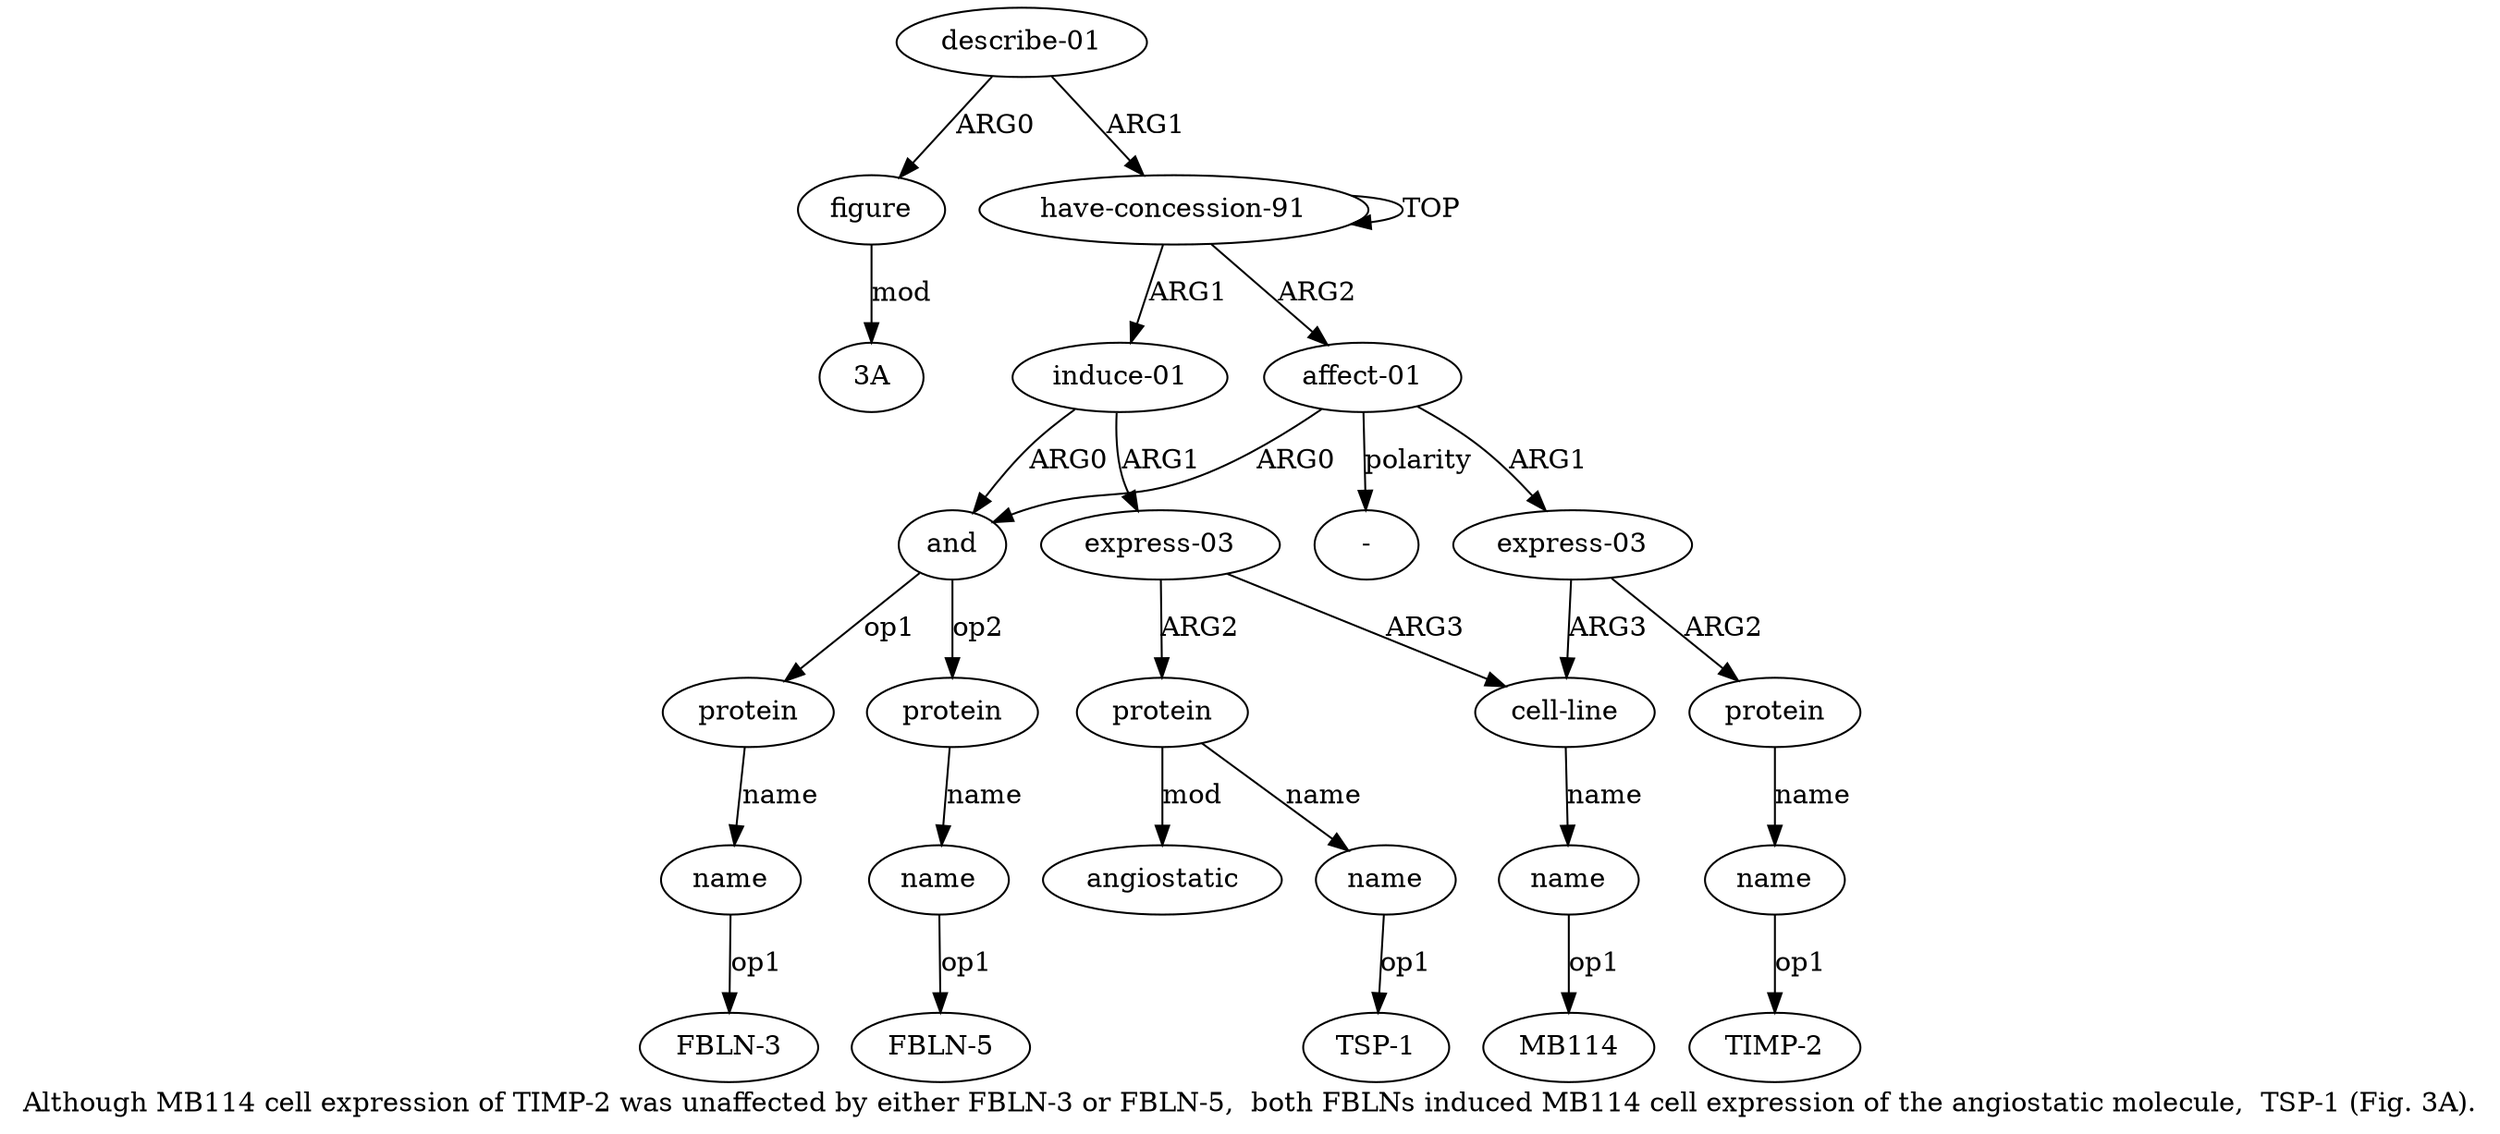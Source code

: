 digraph  {
	graph [label="Although MB114 cell expression of TIMP-2 was unaffected by either FBLN-3 or FBLN-5,  both FBLNs induced MB114 cell expression of \
the angiostatic molecule,  TSP-1 (Fig. 3A)."];
	node [label="\N"];
	"a18 3A"	 [color=black,
		gold_ind=-1,
		gold_label="3A",
		label="3A",
		test_ind=-1,
		test_label="3A"];
	"a16 TIMP-2"	 [color=black,
		gold_ind=-1,
		gold_label="TIMP-2",
		label="TIMP-2",
		test_ind=-1,
		test_label="TIMP-2"];
	"a9 TSP-1"	 [color=black,
		gold_ind=-1,
		gold_label="TSP-1",
		label="TSP-1",
		test_ind=-1,
		test_label="TSP-1"];
	"a12 MB114"	 [color=black,
		gold_ind=-1,
		gold_label=MB114,
		label=MB114,
		test_ind=-1,
		test_label=MB114];
	"a6 FBLN-5"	 [color=black,
		gold_ind=-1,
		gold_label="FBLN-5",
		label="FBLN-5",
		test_ind=-1,
		test_label="FBLN-5"];
	"a4 FBLN-3"	 [color=black,
		gold_ind=-1,
		gold_label="FBLN-3",
		label="FBLN-3",
		test_ind=-1,
		test_label="FBLN-3"];
	a15	 [color=black,
		gold_ind=15,
		gold_label=protein,
		label=protein,
		test_ind=15,
		test_label=protein];
	a16	 [color=black,
		gold_ind=16,
		gold_label=name,
		label=name,
		test_ind=16,
		test_label=name];
	a15 -> a16 [key=0,
	color=black,
	gold_label=name,
	label=name,
	test_label=name];
a14 [color=black,
	gold_ind=14,
	gold_label="express-03",
	label="express-03",
	test_ind=14,
	test_label="express-03"];
a14 -> a15 [key=0,
color=black,
gold_label=ARG2,
label=ARG2,
test_label=ARG2];
a11 [color=black,
gold_ind=11,
gold_label="cell-line",
label="cell-line",
test_ind=11,
test_label="cell-line"];
a14 -> a11 [key=0,
color=black,
gold_label=ARG3,
label=ARG3,
test_label=ARG3];
a17 [color=black,
gold_ind=17,
gold_label="describe-01",
label="describe-01",
test_ind=17,
test_label="describe-01"];
a18 [color=black,
gold_ind=18,
gold_label=figure,
label=figure,
test_ind=18,
test_label=figure];
a17 -> a18 [key=0,
color=black,
gold_label=ARG0,
label=ARG0,
test_label=ARG0];
a0 [color=black,
gold_ind=0,
gold_label="have-concession-91",
label="have-concession-91",
test_ind=0,
test_label="have-concession-91"];
a17 -> a0 [key=0,
color=black,
gold_label=ARG1,
label=ARG1,
test_label=ARG1];
a16 -> "a16 TIMP-2" [key=0,
color=black,
gold_label=op1,
label=op1,
test_label=op1];
a12 [color=black,
gold_ind=12,
gold_label=name,
label=name,
test_ind=12,
test_label=name];
a11 -> a12 [key=0,
color=black,
gold_label=name,
label=name,
test_label=name];
a10 [color=black,
gold_ind=10,
gold_label=angiostatic,
label=angiostatic,
test_ind=10,
test_label=angiostatic];
a13 [color=black,
gold_ind=13,
gold_label="affect-01",
label="affect-01",
test_ind=13,
test_label="affect-01"];
a13 -> a14 [key=0,
color=black,
gold_label=ARG1,
label=ARG1,
test_label=ARG1];
a2 [color=black,
gold_ind=2,
gold_label=and,
label=and,
test_ind=2,
test_label=and];
a13 -> a2 [key=0,
color=black,
gold_label=ARG0,
label=ARG0,
test_label=ARG0];
"a13 -" [color=black,
gold_ind=-1,
gold_label="-",
label="-",
test_ind=-1,
test_label="-"];
a13 -> "a13 -" [key=0,
color=black,
gold_label=polarity,
label=polarity,
test_label=polarity];
a12 -> "a12 MB114" [key=0,
color=black,
gold_label=op1,
label=op1,
test_label=op1];
a18 -> "a18 3A" [key=0,
color=black,
gold_label=mod,
label=mod,
test_label=mod];
a1 [color=black,
gold_ind=1,
gold_label="induce-01",
label="induce-01",
test_ind=1,
test_label="induce-01"];
a1 -> a2 [key=0,
color=black,
gold_label=ARG0,
label=ARG0,
test_label=ARG0];
a7 [color=black,
gold_ind=7,
gold_label="express-03",
label="express-03",
test_ind=7,
test_label="express-03"];
a1 -> a7 [key=0,
color=black,
gold_label=ARG1,
label=ARG1,
test_label=ARG1];
a0 -> a13 [key=0,
color=black,
gold_label=ARG2,
label=ARG2,
test_label=ARG2];
a0 -> a1 [key=0,
color=black,
gold_label=ARG1,
label=ARG1,
test_label=ARG1];
a0 -> a0 [key=0,
color=black,
gold_label=TOP,
label=TOP,
test_label=TOP];
a3 [color=black,
gold_ind=3,
gold_label=protein,
label=protein,
test_ind=3,
test_label=protein];
a4 [color=black,
gold_ind=4,
gold_label=name,
label=name,
test_ind=4,
test_label=name];
a3 -> a4 [key=0,
color=black,
gold_label=name,
label=name,
test_label=name];
a2 -> a3 [key=0,
color=black,
gold_label=op1,
label=op1,
test_label=op1];
a5 [color=black,
gold_ind=5,
gold_label=protein,
label=protein,
test_ind=5,
test_label=protein];
a2 -> a5 [key=0,
color=black,
gold_label=op2,
label=op2,
test_label=op2];
a6 [color=black,
gold_ind=6,
gold_label=name,
label=name,
test_ind=6,
test_label=name];
a5 -> a6 [key=0,
color=black,
gold_label=name,
label=name,
test_label=name];
a4 -> "a4 FBLN-3" [key=0,
color=black,
gold_label=op1,
label=op1,
test_label=op1];
a7 -> a11 [key=0,
color=black,
gold_label=ARG3,
label=ARG3,
test_label=ARG3];
a8 [color=black,
gold_ind=8,
gold_label=protein,
label=protein,
test_ind=8,
test_label=protein];
a7 -> a8 [key=0,
color=black,
gold_label=ARG2,
label=ARG2,
test_label=ARG2];
a6 -> "a6 FBLN-5" [key=0,
color=black,
gold_label=op1,
label=op1,
test_label=op1];
a9 [color=black,
gold_ind=9,
gold_label=name,
label=name,
test_ind=9,
test_label=name];
a9 -> "a9 TSP-1" [key=0,
color=black,
gold_label=op1,
label=op1,
test_label=op1];
a8 -> a10 [key=0,
color=black,
gold_label=mod,
label=mod,
test_label=mod];
a8 -> a9 [key=0,
color=black,
gold_label=name,
label=name,
test_label=name];
}
